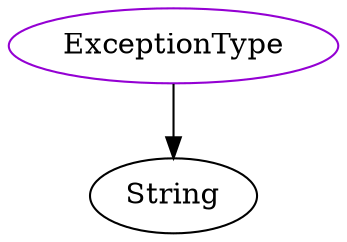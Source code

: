 digraph exceptiontype{
ExceptionType -> String;
ExceptionType	[shape=oval, color=darkviolet, label="ExceptionType"];
}
